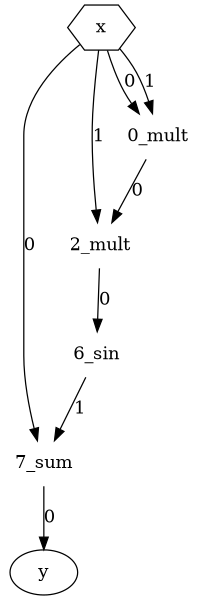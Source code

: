 digraph cgp {
	size = "4,4";
	y [shape=oval];
	sum_7 -> y [label="0"];
	sum_7 [label= "7_sum", shape=none];
	x [shape=polygon,sides=6];
	x -> sum_7 [label="0"];
	sin_6 -> sum_7 [label="1"];
	sin_6 [label= "6_sin", shape=none];
	mult_2 -> sin_6 [label="0"];
	mult_2 [label= "2_mult", shape=none];
	mult_0 -> mult_2 [label="0"];
	mult_0 [label= "0_mult", shape=none];
	x [shape=polygon,sides=6];
	x -> mult_0 [label="0"];
	x [shape=polygon,sides=6];
	x -> mult_0 [label="1"];
	x [shape=polygon,sides=6];
	x -> mult_2 [label="1"];
}